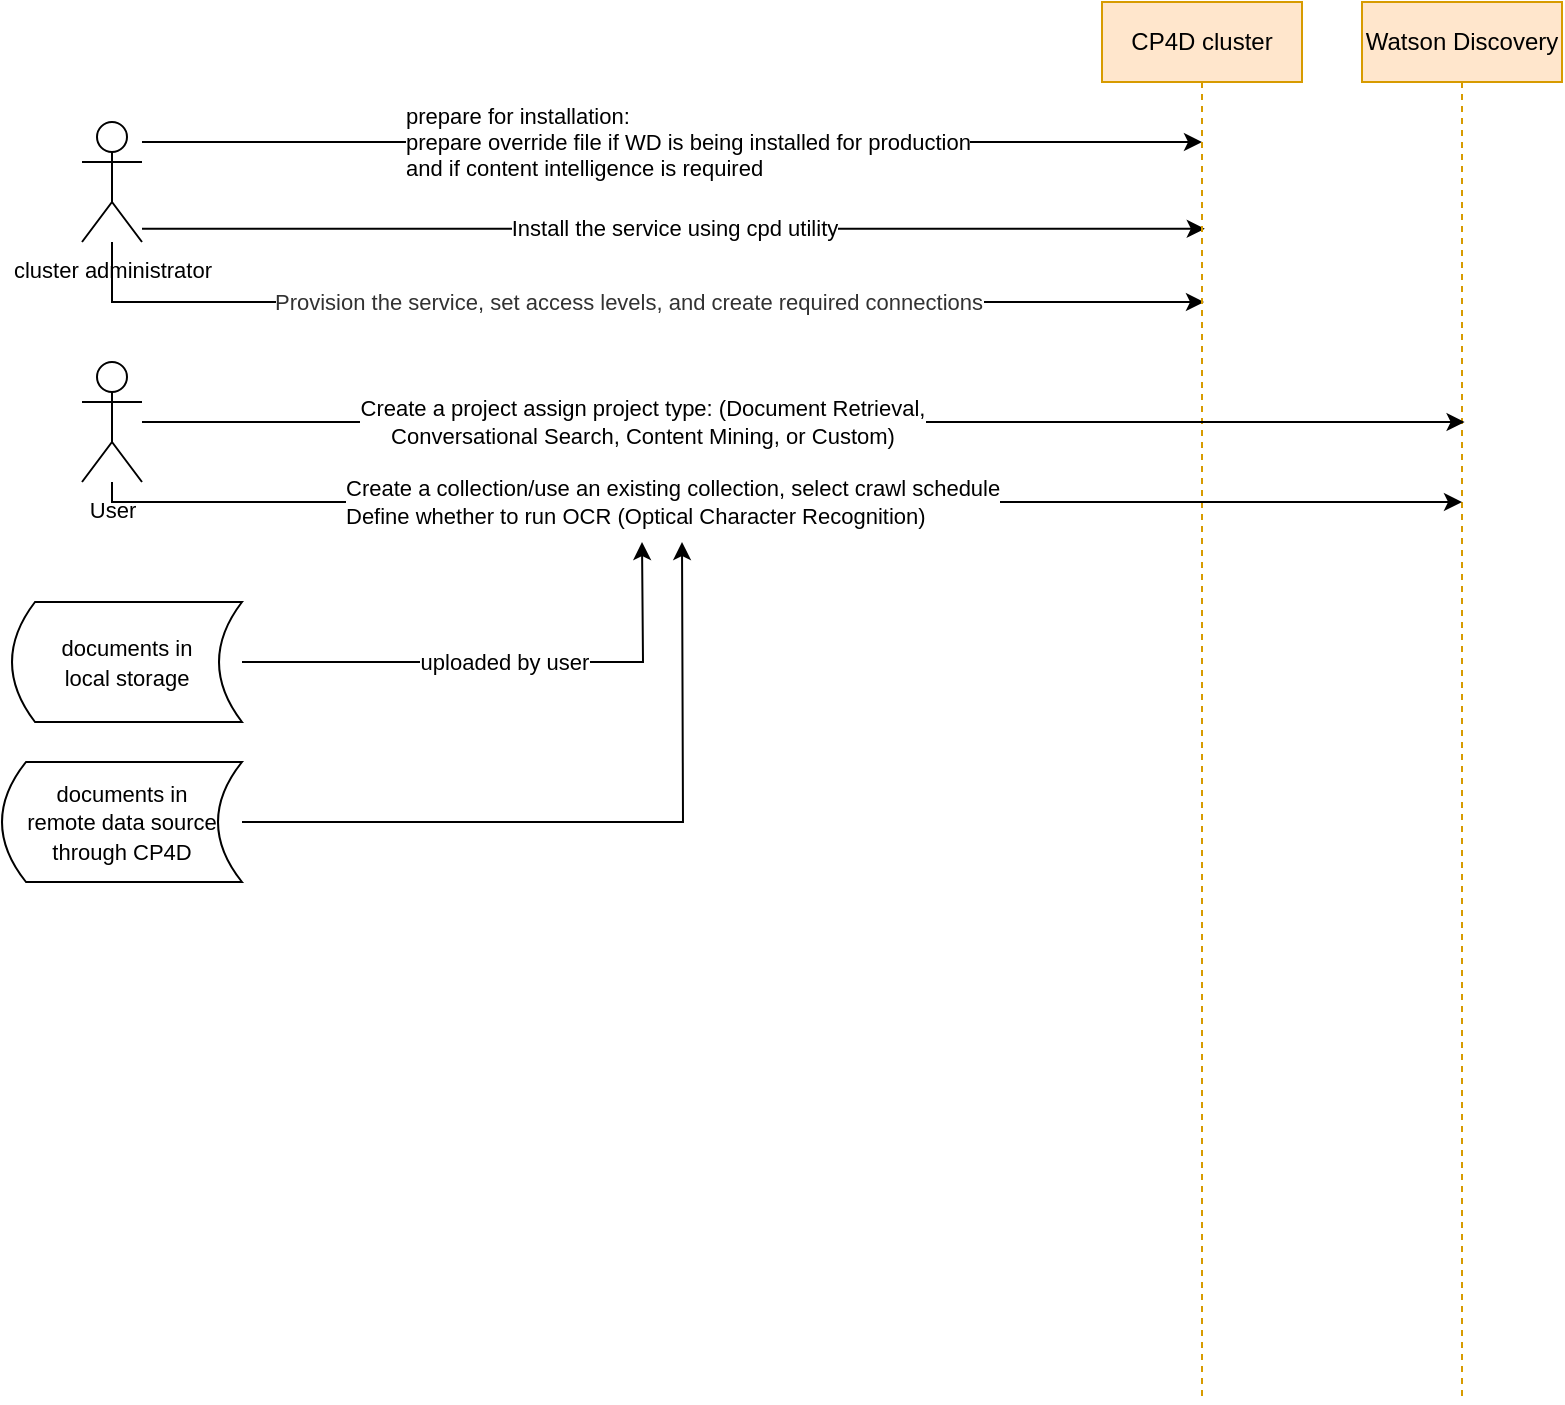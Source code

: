 <mxfile version="13.4.4" type="github">
  <diagram id="9eVwQrIfi0mKTF7IYHGo" name="Page-1">
    <mxGraphModel dx="834" dy="432" grid="1" gridSize="10" guides="1" tooltips="1" connect="1" arrows="1" fold="1" page="1" pageScale="1" pageWidth="850" pageHeight="1100" math="0" shadow="0">
      <root>
        <mxCell id="0" />
        <mxCell id="1" parent="0" />
        <mxCell id="RS6-3sI64E32yyafjish-4" value="prepare for installation: &lt;br&gt;prepare override file if WD is being installed for production &lt;br&gt;and if content intelligence is required" style="edgeStyle=orthogonalEdgeStyle;rounded=0;orthogonalLoop=1;jettySize=auto;html=1;align=left;" edge="1" parent="1" source="RS6-3sI64E32yyafjish-1">
          <mxGeometry x="-0.057" y="-120" relative="1" as="geometry">
            <mxPoint x="650" y="150" as="targetPoint" />
            <Array as="points">
              <mxPoint x="650" y="150" />
            </Array>
            <mxPoint x="-120" y="-120" as="offset" />
          </mxGeometry>
        </mxCell>
        <mxCell id="RS6-3sI64E32yyafjish-5" value="Install the service using cpd utility" style="edgeStyle=orthogonalEdgeStyle;rounded=0;orthogonalLoop=1;jettySize=auto;html=1;entryX=0.514;entryY=0.162;entryDx=0;entryDy=0;entryPerimeter=0;" edge="1" parent="1" source="RS6-3sI64E32yyafjish-1" target="RS6-3sI64E32yyafjish-2">
          <mxGeometry relative="1" as="geometry">
            <Array as="points">
              <mxPoint x="360" y="193" />
            </Array>
          </mxGeometry>
        </mxCell>
        <mxCell id="RS6-3sI64E32yyafjish-6" value="&lt;span style=&quot;color: rgb(50 , 50 , 50)&quot;&gt;&lt;font style=&quot;font-size: 11px&quot;&gt;Provision the service, set access levels, and create required connections&lt;/font&gt;&lt;/span&gt;" style="edgeStyle=orthogonalEdgeStyle;rounded=0;orthogonalLoop=1;jettySize=auto;html=1;" edge="1" parent="1" source="RS6-3sI64E32yyafjish-1">
          <mxGeometry relative="1" as="geometry">
            <mxPoint x="651" y="230" as="targetPoint" />
            <Array as="points">
              <mxPoint x="105" y="230" />
              <mxPoint x="651" y="230" />
            </Array>
          </mxGeometry>
        </mxCell>
        <mxCell id="RS6-3sI64E32yyafjish-1" value="&lt;font style=&quot;font-size: 11px&quot;&gt;cluster administrator&lt;/font&gt;" style="shape=umlActor;verticalLabelPosition=bottom;verticalAlign=top;html=1;outlineConnect=0;" vertex="1" parent="1">
          <mxGeometry x="90" y="140" width="30" height="60" as="geometry" />
        </mxCell>
        <mxCell id="RS6-3sI64E32yyafjish-2" value="CP4D cluster" style="shape=umlLifeline;perimeter=lifelinePerimeter;whiteSpace=wrap;html=1;container=1;collapsible=0;recursiveResize=0;outlineConnect=0;fillColor=#ffe6cc;strokeColor=#d79b00;" vertex="1" parent="1">
          <mxGeometry x="600" y="80" width="100" height="700" as="geometry" />
        </mxCell>
        <mxCell id="RS6-3sI64E32yyafjish-7" value="Watson Discovery" style="shape=umlLifeline;perimeter=lifelinePerimeter;whiteSpace=wrap;html=1;container=1;collapsible=0;recursiveResize=0;outlineConnect=0;fillColor=#ffe6cc;strokeColor=#d79b00;" vertex="1" parent="1">
          <mxGeometry x="730" y="80" width="100" height="700" as="geometry" />
        </mxCell>
        <mxCell id="RS6-3sI64E32yyafjish-13" value="uploaded by user" style="edgeStyle=orthogonalEdgeStyle;rounded=0;orthogonalLoop=1;jettySize=auto;html=1;" edge="1" parent="1" source="RS6-3sI64E32yyafjish-8">
          <mxGeometry relative="1" as="geometry">
            <mxPoint x="370" y="350" as="targetPoint" />
          </mxGeometry>
        </mxCell>
        <mxCell id="RS6-3sI64E32yyafjish-8" value="&lt;font style=&quot;font-size: 11px&quot;&gt;documents in &lt;br&gt;local storage&lt;/font&gt;" style="shape=dataStorage;whiteSpace=wrap;html=1;" vertex="1" parent="1">
          <mxGeometry x="55" y="380" width="115" height="60" as="geometry" />
        </mxCell>
        <mxCell id="RS6-3sI64E32yyafjish-11" value="Create a project&amp;nbsp;assign project type: (Document Retrieval, &lt;br&gt;Conversational Search, Content Mining, or Custom)" style="edgeStyle=orthogonalEdgeStyle;rounded=0;orthogonalLoop=1;jettySize=auto;html=1;entryX=0.513;entryY=0.3;entryDx=0;entryDy=0;entryPerimeter=0;" edge="1" parent="1" source="RS6-3sI64E32yyafjish-10" target="RS6-3sI64E32yyafjish-7">
          <mxGeometry x="-0.244" relative="1" as="geometry">
            <mxPoint as="offset" />
          </mxGeometry>
        </mxCell>
        <mxCell id="RS6-3sI64E32yyafjish-12" value="&lt;font style=&quot;font-size: 11px&quot;&gt;Create a collection/use an existing collection, select crawl schedule&lt;br&gt;Define whether to&amp;nbsp;run OCR (Optical Character Recognition)&amp;nbsp;&lt;/font&gt;" style="edgeStyle=orthogonalEdgeStyle;rounded=0;orthogonalLoop=1;jettySize=auto;html=1;align=left;" edge="1" parent="1" source="RS6-3sI64E32yyafjish-10">
          <mxGeometry x="-0.635" relative="1" as="geometry">
            <mxPoint x="780" y="330" as="targetPoint" />
            <Array as="points">
              <mxPoint x="105" y="330" />
              <mxPoint x="780" y="330" />
            </Array>
            <mxPoint as="offset" />
          </mxGeometry>
        </mxCell>
        <mxCell id="RS6-3sI64E32yyafjish-10" value="&lt;font style=&quot;font-size: 11px&quot;&gt;User&lt;/font&gt;" style="shape=umlActor;verticalLabelPosition=bottom;verticalAlign=top;html=1;outlineConnect=0;" vertex="1" parent="1">
          <mxGeometry x="90" y="260" width="30" height="60" as="geometry" />
        </mxCell>
        <mxCell id="RS6-3sI64E32yyafjish-15" style="edgeStyle=orthogonalEdgeStyle;rounded=0;orthogonalLoop=1;jettySize=auto;html=1;" edge="1" parent="1" source="RS6-3sI64E32yyafjish-14">
          <mxGeometry relative="1" as="geometry">
            <mxPoint x="390" y="350" as="targetPoint" />
          </mxGeometry>
        </mxCell>
        <mxCell id="RS6-3sI64E32yyafjish-14" value="&lt;font style=&quot;font-size: 11px&quot;&gt;documents in &lt;br&gt;remote data source &lt;br&gt;through CP4D&lt;/font&gt;" style="shape=dataStorage;whiteSpace=wrap;html=1;" vertex="1" parent="1">
          <mxGeometry x="50" y="460" width="120" height="60" as="geometry" />
        </mxCell>
      </root>
    </mxGraphModel>
  </diagram>
</mxfile>
